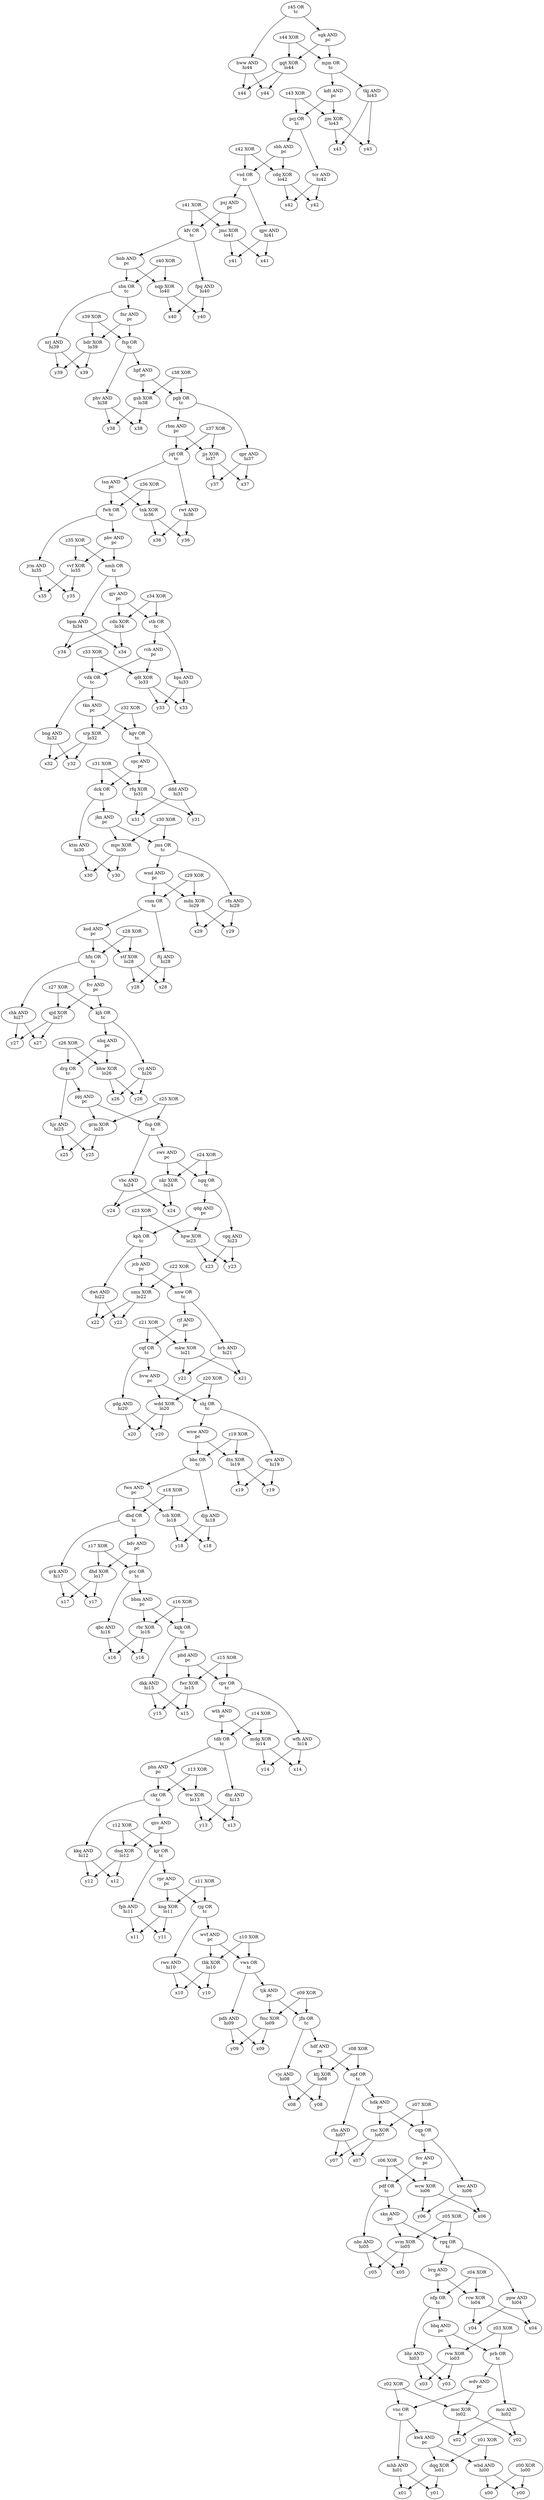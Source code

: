 digraph {
tkj[label="tkj AND
hi43"];tkj -> x43;tkj -> y43
jjm[label="jjm XOR
lo43"];jjm -> x43;jjm -> y43
cdq[label="cdq XOR
lo42"];cdq -> y42;cdq -> x42
jmc[label="jmc XOR
lo41"];jmc -> x41;jmc -> y41
nqp[label="nqp XOR
lo40"];nqp -> y40;nqp -> x40
qpr[label="qpr AND
hi37"];qpr -> x37;qpr -> y37
rwt[label="rwt AND
hi36"];rwt -> y36;rwt -> x36
bpm[label="bpm AND
hi34"];bpm -> x34;bpm -> y34
cdn[label="cdn XOR
lo34"];cdn -> x34;cdn -> y34
qdt[label="qdt XOR
lo33"];qdt -> x33;qdt -> y33
srp[label="srp XOR
lo32"];srp -> x32;srp -> y32
ddd[label="ddd AND
hi31"];ddd -> y31;ddd -> x31
mpv[label="mpv XOR
lo30"];mpv -> x30;mpv -> y30
rfn[label="rfn AND
hi29"];rfn -> y29;rfn -> x29
mdn[label="mdn XOR
lo29"];mdn -> x29;mdn -> y29
ftj[label="ftj AND
hi28"];ftj -> x28;ftj -> y28
bhw[label="bhw XOR
lo26"];bhw -> x26;bhw -> y26
vbc[label="vbc AND
hi24"];vbc -> x24;vbc -> y24
nkr[label="nkr XOR
lo24"];nkr -> x24;nkr -> y24
hpw[label="hpw XOR
lo23"];hpw -> y23;hpw -> x23
smn[label="smn XOR
lo22"];smn -> x22;smn -> y22
brb[label="brb AND
hi21"];brb -> x21;brb -> y21
mkw[label="mkw XOR
lo21"];mkw -> y21;mkw -> x21
qrs[label="qrs AND
hi19"];qrs -> y19;qrs -> x19
dtn[label="dtn XOR
lo19"];dtn -> y19;dtn -> x19
djp[label="djp AND
hi18"];djp -> x18;djp -> y18
tcb[label="tcb XOR
lo18"];tcb -> y18;tcb -> x18
rbr[label="rbr XOR
lo16"];rbr -> x16;rbr -> y16
dkk[label="dkk AND
hi15"];dkk -> y15;dkk -> x15
wfh[label="wfh AND
hi14"];wfh -> x14;wfh -> y14
mdg[label="mdg XOR
lo14"];mdg -> y14;mdg -> x14
dhr[label="dhr AND
hi13"];dhr -> x13;dhr -> y13
ttw[label="ttw XOR
lo13"];ttw -> y13;ttw -> x13
fpb[label="fpb AND
hi11"];fpb -> x11;fpb -> y11
kng[label="kng XOR
lo11"];kng -> y11;kng -> x11
rwv[label="rwv AND
hi10"];rwv -> x10;rwv -> y10
pdh[label="pdh AND
hi09"];pdh -> y09;pdh -> x09
vjc[label="vjc AND
hi08"];vjc -> x08;vjc -> y08
ktj[label="ktj XOR
lo08"];ktj -> y08;ktj -> x08
rhs[label="rhs AND
hi07"];rhs -> y07;rhs -> x07
kwc[label="kwc AND
hi06"];kwc -> x06;kwc -> y06
svm[label="svm XOR
lo05"];svm -> y05;svm -> x05
ppw[label="ppw AND
hi04"];ppw -> x04;ppw -> y04
bhr[label="bhr AND
hi03"];bhr -> x03;bhr -> y03
msc[label="msc XOR
lo02"];msc -> y02;msc -> x02
wbd[label="wbd AND
hi00"];wbd -> x00;wbd -> y00
dqq[label="dqq XOR
lo01"];dqq -> x01;dqq -> y01
kwk[label="kwk AND
pc"];kwk -> wbd;kwk -> dqq
mhb[label="mhb AND
hi01"];mhb -> y01;mhb -> x01
vnc[label="vnc OR
tc"];vnc -> kwk;vnc -> mhb
wdv[label="wdv AND
pc"];wdv -> msc;wdv -> vnc
mcc[label="mcc AND
hi02"];mcc -> y02;mcc -> x02
prb[label="prb OR
tc"];prb -> wdv;prb -> mcc
rvw[label="rvw XOR
lo03"];rvw -> x03;rvw -> y03
bbq[label="bbq AND
pc"];bbq -> prb;bbq -> rvw
nfp[label="nfp OR
tc"];nfp -> bhr;nfp -> bbq
rcw[label="rcw XOR
lo04"];rcw -> x04;rcw -> y04
brg[label="brg AND
pc"];brg -> nfp;brg -> rcw
rgq[label="rgq OR
tc"];rgq -> ppw;rgq -> brg
skn[label="skn AND
pc"];skn -> svm;skn -> rgq
nbc[label="nbc AND
hi05"];nbc -> y05;nbc -> x05
pdf[label="pdf OR
tc"];pdf -> skn;pdf -> nbc
wcw[label="wcw XOR
lo06"];wcw -> x06;wcw -> y06
fcv[label="fcv AND
pc"];fcv -> pdf;fcv -> wcw
cqp[label="cqp OR
tc"];cqp -> kwc;cqp -> fcv
rnc[label="rnc XOR
lo07"];rnc -> y07;rnc -> x07
hdk[label="hdk AND
pc"];hdk -> cqp;hdk -> rnc
npf[label="npf OR
tc"];npf -> rhs;npf -> hdk
hdf[label="hdf AND
pc"];hdf -> ktj;hdf -> npf
jfn[label="jfn OR
tc"];jfn -> vjc;jfn -> hdf
fmc[label="fmc XOR
lo09"];fmc -> y09;fmc -> x09
tjk[label="tjk AND
pc"];tjk -> jfn;tjk -> fmc
vws[label="vws OR
tc"];vws -> pdh;vws -> tjk
tbk[label="tbk XOR
lo10"];tbk -> x10;tbk -> y10
wvf[label="wvf AND
pc"];wvf -> vws;wvf -> tbk
rjg[label="rjg OR
tc"];rjg -> rwv;rjg -> wvf
rpr[label="rpr AND
pc"];rpr -> kng;rpr -> rjg
kjr[label="kjr OR
tc"];kjr -> fpb;kjr -> rpr
dnq[label="dnq XOR
lo12"];dnq -> y12;dnq -> x12
qnv[label="qnv AND
pc"];qnv -> kjr;qnv -> dnq
kkq[label="kkq AND
hi12"];kkq -> y12;kkq -> x12
ckr[label="ckr OR
tc"];ckr -> qnv;ckr -> kkq
phn[label="phn AND
pc"];phn -> ttw;phn -> ckr
tdb[label="tdb OR
tc"];tdb -> dhr;tdb -> phn
wth[label="wth AND
pc"];wth -> mdg;wth -> tdb
cpv[label="cpv OR
tc"];cpv -> wfh;cpv -> wth
fwr[label="fwr XOR
lo15"];fwr -> x15;fwr -> y15
pbd[label="pbd AND
pc"];pbd -> cpv;pbd -> fwr
kqk[label="kqk OR
tc"];kqk -> dkk;kqk -> pbd
bbm[label="bbm AND
pc"];bbm -> rbr;bbm -> kqk
qbc[label="qbc AND
hi16"];qbc -> y16;qbc -> x16
gcc[label="gcc OR
tc"];gcc -> bbm;gcc -> qbc
dhd[label="dhd XOR
lo17"];dhd -> x17;dhd -> y17
bdv[label="bdv AND
pc"];bdv -> gcc;bdv -> dhd
grk[label="grk AND
hi17"];grk -> x17;grk -> y17
dbd[label="dbd OR
tc"];dbd -> bdv;dbd -> grk
fwn[label="fwn AND
pc"];fwn -> tcb;fwn -> dbd
bbc[label="bbc OR
tc"];bbc -> djp;bbc -> fwn
wnw[label="wnw AND
pc"];wnw -> dtn;wnw -> bbc
shj[label="shj OR
tc"];shj -> qrs;shj -> wnw
wdd[label="wdd XOR
lo20"];wdd -> x20;wdd -> y20
bvw[label="bvw AND
pc"];bvw -> shj;bvw -> wdd
gdg[label="gdg AND
hi20"];gdg -> y20;gdg -> x20
cqf[label="cqf OR
tc"];cqf -> bvw;cqf -> gdg
rjf[label="rjf AND
pc"];rjf -> mkw;rjf -> cqf
nnw[label="nnw OR
tc"];nnw -> brb;nnw -> rjf
jcb[label="jcb AND
pc"];jcb -> smn;jcb -> nnw
dwt[label="dwt AND
hi22"];dwt -> x22;dwt -> y22
kph[label="kph OR
tc"];kph -> jcb;kph -> dwt
qdg[label="qdg AND
pc"];qdg -> hpw;qdg -> kph
cgq[label="cgq AND
hi23"];cgq -> x23;cgq -> y23
ngq[label="ngq OR
tc"];ngq -> qdg;ngq -> cgq
swv[label="swv AND
pc"];swv -> nkr;swv -> ngq
fnp[label="fnp OR
tc"];fnp -> vbc;fnp -> swv
grm[label="grm XOR
lo25"];grm -> x25;grm -> y25
ppj[label="ppj AND
pc"];ppj -> fnp;ppj -> grm
hjr[label="hjr AND
hi25"];hjr -> x25;hjr -> y25
drg[label="drg OR
tc"];drg -> ppj;drg -> hjr
nhq[label="nhq AND
pc"];nhq -> bhw;nhq -> drg
cvj[label="cvj AND
hi26"];cvj -> x26;cvj -> y26
kjh[label="kjh OR
tc"];kjh -> nhq;kjh -> cvj
qjd[label="qjd XOR
lo27"];qjd -> y27;qjd -> x27
frc[label="frc AND
pc"];frc -> kjh;frc -> qjd
chk[label="chk AND
hi27"];chk -> y27;chk -> x27
hfn[label="hfn OR
tc"];hfn -> frc;hfn -> chk
stf[label="stf XOR
lo28"];stf -> y28;stf -> x28
ksd[label="ksd AND
pc"];ksd -> hfn;ksd -> stf
vnm[label="vnm OR
tc"];vnm -> ftj;vnm -> ksd
wnd[label="wnd AND
pc"];wnd -> mdn;wnd -> vnm
jms[label="jms OR
tc"];jms -> rfn;jms -> wnd
jkn[label="jkn AND
pc"];jkn -> mpv;jkn -> jms
ktm[label="ktm AND
hi30"];ktm -> x30;ktm -> y30
dck[label="dck OR
tc"];dck -> jkn;dck -> ktm
rfq[label="rfq XOR
lo31"];rfq -> x31;rfq -> y31
spc[label="spc AND
pc"];spc -> dck;spc -> rfq
kgv[label="kgv OR
tc"];kgv -> ddd;kgv -> spc
tkn[label="tkn AND
pc"];tkn -> srp;tkn -> kgv
bng[label="bng AND
hi32"];bng -> x32;bng -> y32
vdk[label="vdk OR
tc"];vdk -> tkn;vdk -> bng
rcb[label="rcb AND
pc"];rcb -> qdt;rcb -> vdk
bps[label="bps AND
hi33"];bps -> y33;bps -> x33
stb[label="stb OR
tc"];stb -> rcb;stb -> bps
gjv[label="gjv AND
pc"];gjv -> cdn;gjv -> stb
nmh[label="nmh OR
tc"];nmh -> bpm;nmh -> gjv
vvf[label="vvf XOR
lo35"];vvf -> x35;vvf -> y35
pbv[label="pbv AND
pc"];pbv -> nmh;pbv -> vvf
jrm[label="jrm AND
hi35"];jrm -> x35;jrm -> y35
fwh[label="fwh OR
tc"];fwh -> pbv;fwh -> jrm
tnk[label="tnk XOR
lo36"];tnk -> y36;tnk -> x36
tsn[label="tsn AND
pc"];tsn -> fwh;tsn -> tnk
jqt[label="jqt OR
tc"];jqt -> rwt;jqt -> tsn
jjs[label="jjs XOR
lo37"];jjs -> x37;jjs -> y37
rbm[label="rbm AND
pc"];rbm -> jqt;rbm -> jjs
pgb[label="pgb OR
tc"];pgb -> qpr;pgb -> rbm
gsb[label="gsb XOR
lo38"];gsb -> y38;gsb -> x38
hpf[label="hpf AND
pc"];hpf -> pgb;hpf -> gsb
phv[label="phv AND
hi38"];phv -> x38;phv -> y38
fsp[label="fsp OR
tc"];fsp -> hpf;fsp -> phv
bdr[label="bdr XOR
lo39"];bdr -> y39;bdr -> x39
fnr[label="fnr AND
pc"];fnr -> fsp;fnr -> bdr
nrj[label="nrj AND
hi39"];nrj -> x39;nrj -> y39
sbn[label="sbn OR
tc"];sbn -> fnr;sbn -> nrj
bnb[label="bnb AND
pc"];bnb -> nqp;bnb -> sbn
fpq[label="fpq AND
hi40"];fpq -> x40;fpq -> y40
kfv[label="kfv OR
tc"];kfv -> bnb;kfv -> fpq
psj[label="psj AND
pc"];psj -> jmc;psj -> kfv
qpv[label="qpv AND
hi41"];qpv -> x41;qpv -> y41
vsd[label="vsd OR
tc"];vsd -> psj;vsd -> qpv
sbh[label="sbh AND
pc"];sbh -> cdq;sbh -> vsd
tcr[label="tcr AND
hi42"];tcr -> y42;tcr -> x42
pcj[label="pcj OR
tc"];pcj -> sbh;pcj -> tcr
kdt[label="kdt AND
pc"];kdt -> jjm;kdt -> pcj
mjm[label="mjm OR
tc"];mjm -> tkj;mjm -> kdt
ggt[label="ggt XOR
lo44"];ggt -> x44;ggt -> y44
sgk[label="sgk AND
pc"];sgk -> mjm;sgk -> ggt
hww[label="hww AND
hi44"];hww -> x44;hww -> y44
z45[label="z45 OR
tc"];z45 -> sgk;z45 -> hww
z44[label="z44 XOR
"];z44 -> ggt;z44 -> mjm
z43[label="z43 XOR
"];z43 -> jjm;z43 -> pcj
z42[label="z42 XOR
"];z42 -> vsd;z42 -> cdq
z41[label="z41 XOR
"];z41 -> kfv;z41 -> jmc
z40[label="z40 XOR
"];z40 -> nqp;z40 -> sbn
z39[label="z39 XOR
"];z39 -> bdr;z39 -> fsp
z38[label="z38 XOR
"];z38 -> gsb;z38 -> pgb
z37[label="z37 XOR
"];z37 -> jqt;z37 -> jjs
z36[label="z36 XOR
"];z36 -> tnk;z36 -> fwh
z35[label="z35 XOR
"];z35 -> nmh;z35 -> vvf
z34[label="z34 XOR
"];z34 -> cdn;z34 -> stb
z33[label="z33 XOR
"];z33 -> qdt;z33 -> vdk
z32[label="z32 XOR
"];z32 -> srp;z32 -> kgv
z31[label="z31 XOR
"];z31 -> rfq;z31 -> dck
z30[label="z30 XOR
"];z30 -> jms;z30 -> mpv
z29[label="z29 XOR
"];z29 -> mdn;z29 -> vnm
z28[label="z28 XOR
"];z28 -> hfn;z28 -> stf
z27[label="z27 XOR
"];z27 -> qjd;z27 -> kjh
z26[label="z26 XOR
"];z26 -> drg;z26 -> bhw
z25[label="z25 XOR
"];z25 -> grm;z25 -> fnp
z24[label="z24 XOR
"];z24 -> nkr;z24 -> ngq
z23[label="z23 XOR
"];z23 -> kph;z23 -> hpw
z22[label="z22 XOR
"];z22 -> nnw;z22 -> smn
z21[label="z21 XOR
"];z21 -> cqf;z21 -> mkw
z20[label="z20 XOR
"];z20 -> wdd;z20 -> shj
z19[label="z19 XOR
"];z19 -> dtn;z19 -> bbc
z18[label="z18 XOR
"];z18 -> dbd;z18 -> tcb
z17[label="z17 XOR
"];z17 -> gcc;z17 -> dhd
z16[label="z16 XOR
"];z16 -> kqk;z16 -> rbr
z15[label="z15 XOR
"];z15 -> fwr;z15 -> cpv
z14[label="z14 XOR
"];z14 -> mdg;z14 -> tdb
z13[label="z13 XOR
"];z13 -> ttw;z13 -> ckr
z12[label="z12 XOR
"];z12 -> dnq;z12 -> kjr
z11[label="z11 XOR
"];z11 -> kng;z11 -> rjg
z10[label="z10 XOR
"];z10 -> vws;z10 -> tbk
z09[label="z09 XOR
"];z09 -> jfn;z09 -> fmc
z08[label="z08 XOR
"];z08 -> npf;z08 -> ktj
z07[label="z07 XOR
"];z07 -> rnc;z07 -> cqp
z06[label="z06 XOR
"];z06 -> pdf;z06 -> wcw
z05[label="z05 XOR
"];z05 -> rgq;z05 -> svm
z04[label="z04 XOR
"];z04 -> rcw;z04 -> nfp
z03[label="z03 XOR
"];z03 -> prb;z03 -> rvw
z02[label="z02 XOR
"];z02 -> vnc;z02 -> msc
z01[label="z01 XOR
"];z01 -> wbd;z01 -> dqq
z00[label="z00 XOR
lo00"];z00 -> x00;z00 -> y00
}
